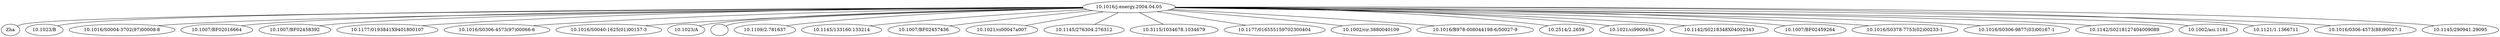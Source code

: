 strict graph mind_map176 {
	"10.1016/j.energy.2004.04.05" -- Zha
	"10.1016/j.energy.2004.04.05" -- "10.1023/B"
	"10.1016/j.energy.2004.04.05" -- "10.1016/S0004-3702(97)00008-8"
	"10.1016/j.energy.2004.04.05" -- "10.1007/BF02016664"
	"10.1016/j.energy.2004.04.05" -- "10.1007/BF02458392"
	"10.1016/j.energy.2004.04.05" -- "10.1177/0193841X9401800107"
	"10.1016/j.energy.2004.04.05" -- "10.1016/S0306-4573(97)00066-6"
	"10.1016/j.energy.2004.04.05" -- "10.1016/S0040-1625(01)00157-3"
	"10.1016/j.energy.2004.04.05" -- "10.1023/A"
	"10.1016/j.energy.2004.04.05" -- ""
	"10.1016/j.energy.2004.04.05" -- "10.1109/2.781637"
	"10.1016/j.energy.2004.04.05" -- ""
	"10.1016/j.energy.2004.04.05" -- "10.1145/133160.133214"
	"10.1016/j.energy.2004.04.05" -- "10.1007/BF02457436"
	"10.1016/j.energy.2004.04.05" -- "10.1021/ci00047a007"
	"10.1016/j.energy.2004.04.05" -- "10.1145/276304.276312"
	"10.1016/j.energy.2004.04.05" -- ""
	"10.1016/j.energy.2004.04.05" -- "10.3115/1034678.1034679"
	"10.1016/j.energy.2004.04.05" -- "10.1177/016555159702300404"
	"10.1016/j.energy.2004.04.05" -- "10.1002/cir.3880040109"
	"10.1016/j.energy.2004.04.05" -- "10.1016/B978-008044198-6/50027-9"
	"10.1016/j.energy.2004.04.05" -- "10.2514/2.2659"
	"10.1016/j.energy.2004.04.05" -- "10.1021/ci990045n"
	"10.1016/j.energy.2004.04.05" -- "10.1142/S0218348X04002343"
	"10.1016/j.energy.2004.04.05" -- "10.1007/BF02459264"
	"10.1016/j.energy.2004.04.05" -- "10.1016/S0378-7753(02)00233-1"
	"10.1016/j.energy.2004.04.05" -- "10.1016/S0306-9877(03)00167-1"
	"10.1016/j.energy.2004.04.05" -- "10.1142/S0218127404009089"
	"10.1016/j.energy.2004.04.05" -- "10.1002/asi.1181"
	"10.1016/j.energy.2004.04.05" -- "10.1121/1.1366711"
	"10.1016/j.energy.2004.04.05" -- "10.1016/0306-4573(88)90027-1"
	"10.1016/j.energy.2004.04.05" -- "10.1145/290941.29095"
}
